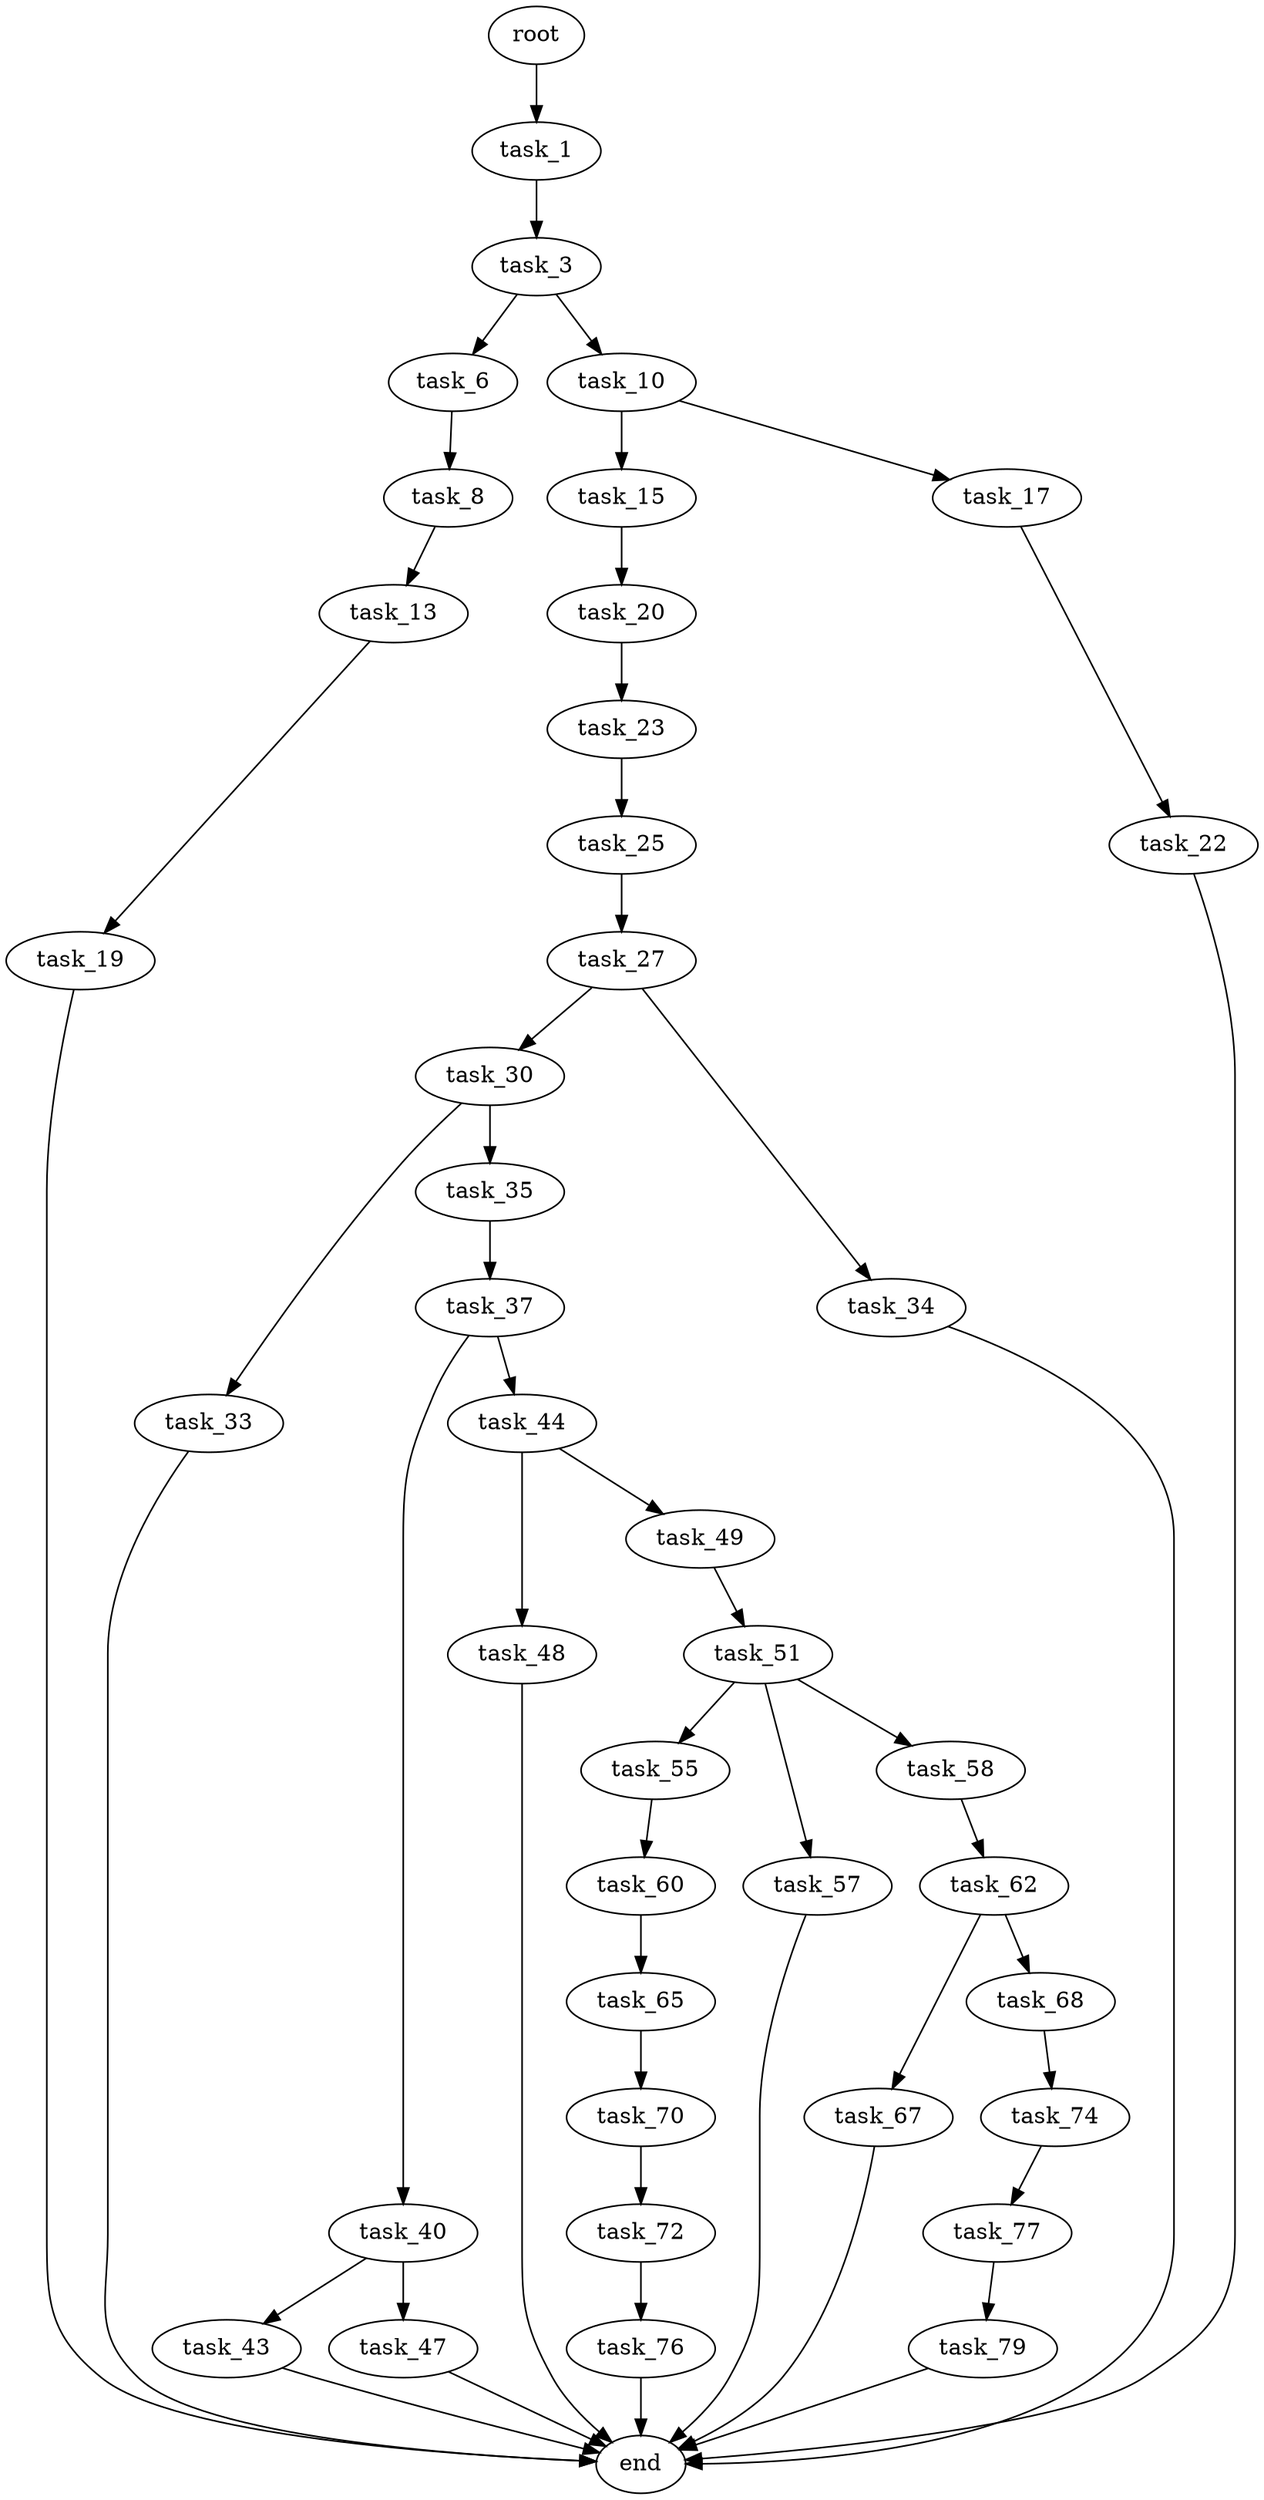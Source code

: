 digraph G {
  root [size="0.000000"];
  task_1 [size="326321513058.000000"];
  task_3 [size="549755813888.000000"];
  task_6 [size="134217728000.000000"];
  task_8 [size="120719185033.000000"];
  task_10 [size="9677568941.000000"];
  task_13 [size="18733742811.000000"];
  task_15 [size="134217728000.000000"];
  task_17 [size="8589934592.000000"];
  task_19 [size="9164430106.000000"];
  task_20 [size="26181162589.000000"];
  task_22 [size="374581621859.000000"];
  task_23 [size="549755813888.000000"];
  task_25 [size="3992236546.000000"];
  task_27 [size="231928233984.000000"];
  task_30 [size="7941394089.000000"];
  task_33 [size="134217728000.000000"];
  task_34 [size="41937944177.000000"];
  task_35 [size="7023562848.000000"];
  task_37 [size="782757789696.000000"];
  task_40 [size="9016967298.000000"];
  task_43 [size="206888540941.000000"];
  task_44 [size="29256694310.000000"];
  task_47 [size="44782055691.000000"];
  task_48 [size="782757789696.000000"];
  task_49 [size="82976626384.000000"];
  task_51 [size="1342240124.000000"];
  task_55 [size="134217728000.000000"];
  task_57 [size="8485684225.000000"];
  task_58 [size="28991029248.000000"];
  task_60 [size="549755813888.000000"];
  task_62 [size="4305583445.000000"];
  task_65 [size="782757789696.000000"];
  task_67 [size="23022219365.000000"];
  task_68 [size="997840411.000000"];
  task_70 [size="8589934592.000000"];
  task_72 [size="22612920152.000000"];
  task_74 [size="17643496197.000000"];
  task_76 [size="549755813888.000000"];
  task_77 [size="258686062924.000000"];
  task_79 [size="5436532728.000000"];
  end [size="0.000000"];

  root -> task_1 [size="1.000000"];
  task_1 -> task_3 [size="209715200.000000"];
  task_3 -> task_6 [size="536870912.000000"];
  task_3 -> task_10 [size="536870912.000000"];
  task_6 -> task_8 [size="209715200.000000"];
  task_8 -> task_13 [size="209715200.000000"];
  task_10 -> task_15 [size="536870912.000000"];
  task_10 -> task_17 [size="536870912.000000"];
  task_13 -> task_19 [size="301989888.000000"];
  task_15 -> task_20 [size="209715200.000000"];
  task_17 -> task_22 [size="33554432.000000"];
  task_19 -> end [size="1.000000"];
  task_20 -> task_23 [size="134217728.000000"];
  task_22 -> end [size="1.000000"];
  task_23 -> task_25 [size="536870912.000000"];
  task_25 -> task_27 [size="134217728.000000"];
  task_27 -> task_30 [size="301989888.000000"];
  task_27 -> task_34 [size="301989888.000000"];
  task_30 -> task_33 [size="134217728.000000"];
  task_30 -> task_35 [size="134217728.000000"];
  task_33 -> end [size="1.000000"];
  task_34 -> end [size="1.000000"];
  task_35 -> task_37 [size="209715200.000000"];
  task_37 -> task_40 [size="679477248.000000"];
  task_37 -> task_44 [size="679477248.000000"];
  task_40 -> task_43 [size="679477248.000000"];
  task_40 -> task_47 [size="679477248.000000"];
  task_43 -> end [size="1.000000"];
  task_44 -> task_48 [size="75497472.000000"];
  task_44 -> task_49 [size="75497472.000000"];
  task_47 -> end [size="1.000000"];
  task_48 -> end [size="1.000000"];
  task_49 -> task_51 [size="209715200.000000"];
  task_51 -> task_55 [size="134217728.000000"];
  task_51 -> task_57 [size="134217728.000000"];
  task_51 -> task_58 [size="134217728.000000"];
  task_55 -> task_60 [size="209715200.000000"];
  task_57 -> end [size="1.000000"];
  task_58 -> task_62 [size="75497472.000000"];
  task_60 -> task_65 [size="536870912.000000"];
  task_62 -> task_67 [size="536870912.000000"];
  task_62 -> task_68 [size="536870912.000000"];
  task_65 -> task_70 [size="679477248.000000"];
  task_67 -> end [size="1.000000"];
  task_68 -> task_74 [size="75497472.000000"];
  task_70 -> task_72 [size="33554432.000000"];
  task_72 -> task_76 [size="838860800.000000"];
  task_74 -> task_77 [size="536870912.000000"];
  task_76 -> end [size="1.000000"];
  task_77 -> task_79 [size="411041792.000000"];
  task_79 -> end [size="1.000000"];
}
